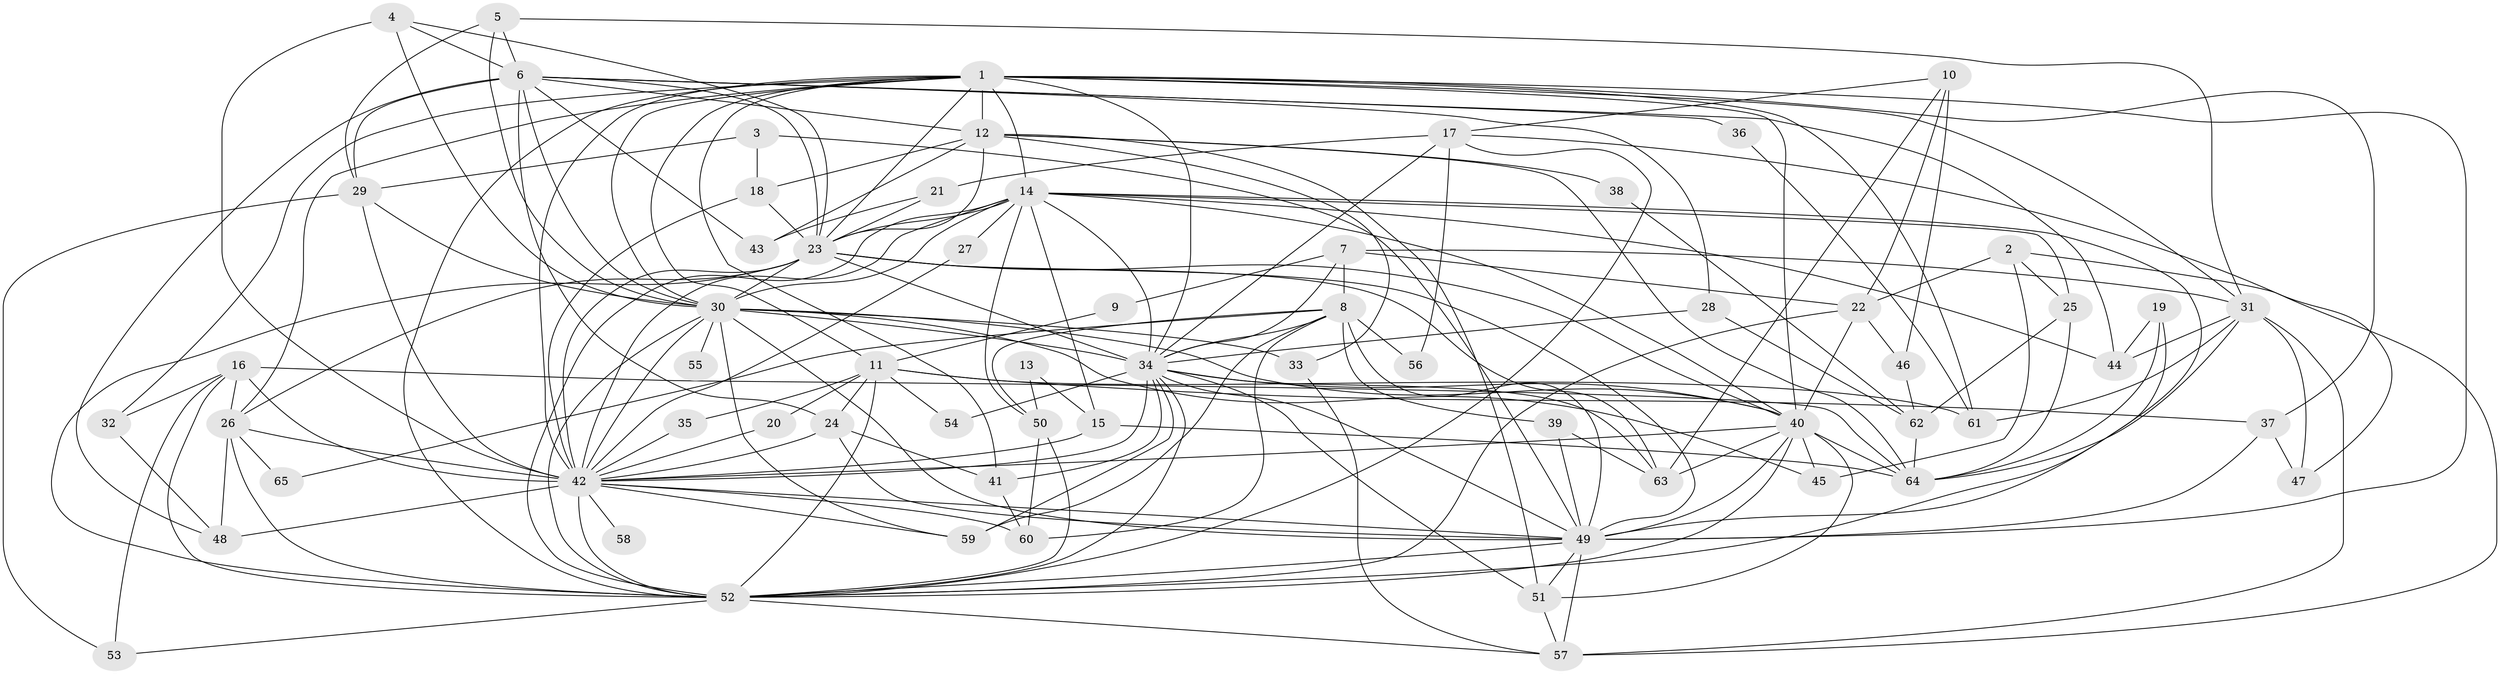 // original degree distribution, {20: 0.015384615384615385, 17: 0.03076923076923077, 29: 0.007692307692307693, 22: 0.015384615384615385, 14: 0.007692307692307693, 4: 0.09230769230769231, 9: 0.023076923076923078, 5: 0.06153846153846154, 12: 0.007692307692307693, 6: 0.038461538461538464, 7: 0.015384615384615385, 8: 0.007692307692307693, 2: 0.5769230769230769, 3: 0.09230769230769231, 10: 0.007692307692307693}
// Generated by graph-tools (version 1.1) at 2025/45/03/06/25 01:45:10]
// undirected, 65 vertices, 190 edges
graph export_dot {
graph [start="1"]
  node [color=gray90,style=filled];
  1;
  2;
  3;
  4;
  5;
  6;
  7;
  8;
  9;
  10;
  11;
  12;
  13;
  14;
  15;
  16;
  17;
  18;
  19;
  20;
  21;
  22;
  23;
  24;
  25;
  26;
  27;
  28;
  29;
  30;
  31;
  32;
  33;
  34;
  35;
  36;
  37;
  38;
  39;
  40;
  41;
  42;
  43;
  44;
  45;
  46;
  47;
  48;
  49;
  50;
  51;
  52;
  53;
  54;
  55;
  56;
  57;
  58;
  59;
  60;
  61;
  62;
  63;
  64;
  65;
  1 -- 11 [weight=2.0];
  1 -- 12 [weight=1.0];
  1 -- 14 [weight=2.0];
  1 -- 23 [weight=2.0];
  1 -- 26 [weight=1.0];
  1 -- 30 [weight=2.0];
  1 -- 31 [weight=2.0];
  1 -- 32 [weight=1.0];
  1 -- 34 [weight=2.0];
  1 -- 37 [weight=1.0];
  1 -- 40 [weight=3.0];
  1 -- 41 [weight=1.0];
  1 -- 42 [weight=3.0];
  1 -- 49 [weight=3.0];
  1 -- 52 [weight=2.0];
  1 -- 61 [weight=1.0];
  2 -- 22 [weight=1.0];
  2 -- 25 [weight=1.0];
  2 -- 45 [weight=1.0];
  2 -- 57 [weight=1.0];
  3 -- 18 [weight=1.0];
  3 -- 29 [weight=1.0];
  3 -- 49 [weight=1.0];
  4 -- 6 [weight=1.0];
  4 -- 23 [weight=1.0];
  4 -- 30 [weight=1.0];
  4 -- 42 [weight=1.0];
  5 -- 6 [weight=1.0];
  5 -- 29 [weight=1.0];
  5 -- 30 [weight=1.0];
  5 -- 31 [weight=1.0];
  6 -- 12 [weight=1.0];
  6 -- 23 [weight=1.0];
  6 -- 24 [weight=1.0];
  6 -- 28 [weight=1.0];
  6 -- 29 [weight=1.0];
  6 -- 30 [weight=1.0];
  6 -- 36 [weight=1.0];
  6 -- 43 [weight=1.0];
  6 -- 44 [weight=1.0];
  6 -- 48 [weight=1.0];
  7 -- 8 [weight=1.0];
  7 -- 9 [weight=1.0];
  7 -- 22 [weight=1.0];
  7 -- 31 [weight=1.0];
  7 -- 34 [weight=1.0];
  8 -- 34 [weight=1.0];
  8 -- 39 [weight=1.0];
  8 -- 49 [weight=1.0];
  8 -- 50 [weight=1.0];
  8 -- 56 [weight=1.0];
  8 -- 59 [weight=1.0];
  8 -- 60 [weight=1.0];
  8 -- 65 [weight=1.0];
  9 -- 11 [weight=1.0];
  10 -- 17 [weight=1.0];
  10 -- 22 [weight=1.0];
  10 -- 46 [weight=1.0];
  10 -- 63 [weight=1.0];
  11 -- 20 [weight=1.0];
  11 -- 24 [weight=1.0];
  11 -- 35 [weight=1.0];
  11 -- 37 [weight=1.0];
  11 -- 52 [weight=1.0];
  11 -- 54 [weight=1.0];
  11 -- 61 [weight=2.0];
  12 -- 18 [weight=1.0];
  12 -- 23 [weight=1.0];
  12 -- 33 [weight=1.0];
  12 -- 38 [weight=1.0];
  12 -- 43 [weight=1.0];
  12 -- 51 [weight=1.0];
  12 -- 64 [weight=1.0];
  13 -- 15 [weight=1.0];
  13 -- 50 [weight=1.0];
  14 -- 15 [weight=1.0];
  14 -- 23 [weight=2.0];
  14 -- 25 [weight=1.0];
  14 -- 27 [weight=1.0];
  14 -- 30 [weight=1.0];
  14 -- 34 [weight=1.0];
  14 -- 40 [weight=1.0];
  14 -- 42 [weight=2.0];
  14 -- 44 [weight=1.0];
  14 -- 49 [weight=1.0];
  14 -- 50 [weight=1.0];
  14 -- 52 [weight=1.0];
  15 -- 42 [weight=1.0];
  15 -- 64 [weight=1.0];
  16 -- 26 [weight=1.0];
  16 -- 32 [weight=1.0];
  16 -- 42 [weight=1.0];
  16 -- 52 [weight=1.0];
  16 -- 53 [weight=1.0];
  16 -- 64 [weight=1.0];
  17 -- 21 [weight=1.0];
  17 -- 34 [weight=2.0];
  17 -- 47 [weight=1.0];
  17 -- 52 [weight=1.0];
  17 -- 56 [weight=1.0];
  18 -- 23 [weight=1.0];
  18 -- 42 [weight=1.0];
  19 -- 44 [weight=1.0];
  19 -- 52 [weight=1.0];
  19 -- 64 [weight=1.0];
  20 -- 42 [weight=1.0];
  21 -- 23 [weight=2.0];
  21 -- 43 [weight=1.0];
  22 -- 40 [weight=1.0];
  22 -- 46 [weight=1.0];
  22 -- 52 [weight=1.0];
  23 -- 26 [weight=1.0];
  23 -- 30 [weight=2.0];
  23 -- 34 [weight=1.0];
  23 -- 40 [weight=1.0];
  23 -- 42 [weight=3.0];
  23 -- 49 [weight=1.0];
  23 -- 52 [weight=1.0];
  23 -- 63 [weight=2.0];
  24 -- 41 [weight=1.0];
  24 -- 42 [weight=1.0];
  24 -- 49 [weight=1.0];
  25 -- 62 [weight=1.0];
  25 -- 64 [weight=1.0];
  26 -- 42 [weight=1.0];
  26 -- 48 [weight=1.0];
  26 -- 52 [weight=1.0];
  26 -- 65 [weight=1.0];
  27 -- 42 [weight=1.0];
  28 -- 34 [weight=1.0];
  28 -- 62 [weight=1.0];
  29 -- 30 [weight=1.0];
  29 -- 42 [weight=1.0];
  29 -- 53 [weight=1.0];
  30 -- 33 [weight=1.0];
  30 -- 34 [weight=1.0];
  30 -- 40 [weight=2.0];
  30 -- 42 [weight=1.0];
  30 -- 45 [weight=1.0];
  30 -- 49 [weight=1.0];
  30 -- 52 [weight=1.0];
  30 -- 55 [weight=1.0];
  30 -- 59 [weight=1.0];
  31 -- 44 [weight=1.0];
  31 -- 47 [weight=1.0];
  31 -- 57 [weight=1.0];
  31 -- 61 [weight=1.0];
  31 -- 64 [weight=1.0];
  32 -- 48 [weight=1.0];
  33 -- 57 [weight=1.0];
  34 -- 40 [weight=2.0];
  34 -- 41 [weight=1.0];
  34 -- 42 [weight=1.0];
  34 -- 49 [weight=1.0];
  34 -- 51 [weight=1.0];
  34 -- 52 [weight=2.0];
  34 -- 54 [weight=1.0];
  34 -- 59 [weight=2.0];
  34 -- 63 [weight=1.0];
  35 -- 42 [weight=1.0];
  36 -- 61 [weight=1.0];
  37 -- 47 [weight=1.0];
  37 -- 49 [weight=1.0];
  38 -- 62 [weight=1.0];
  39 -- 49 [weight=1.0];
  39 -- 63 [weight=1.0];
  40 -- 42 [weight=1.0];
  40 -- 45 [weight=1.0];
  40 -- 49 [weight=1.0];
  40 -- 51 [weight=1.0];
  40 -- 52 [weight=1.0];
  40 -- 63 [weight=1.0];
  40 -- 64 [weight=1.0];
  41 -- 60 [weight=1.0];
  42 -- 48 [weight=1.0];
  42 -- 49 [weight=1.0];
  42 -- 52 [weight=2.0];
  42 -- 58 [weight=1.0];
  42 -- 59 [weight=1.0];
  42 -- 60 [weight=1.0];
  46 -- 62 [weight=1.0];
  49 -- 51 [weight=1.0];
  49 -- 52 [weight=1.0];
  49 -- 57 [weight=1.0];
  50 -- 52 [weight=1.0];
  50 -- 60 [weight=1.0];
  51 -- 57 [weight=1.0];
  52 -- 53 [weight=1.0];
  52 -- 57 [weight=1.0];
  62 -- 64 [weight=1.0];
}
